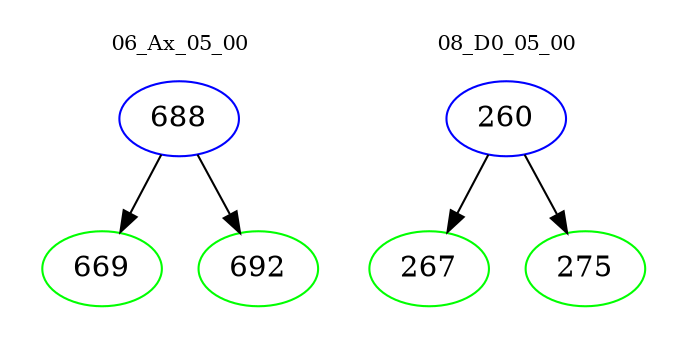digraph{
subgraph cluster_0 {
color = white
label = "06_Ax_05_00";
fontsize=10;
T0_688 [label="688", color="blue"]
T0_688 -> T0_669 [color="black"]
T0_669 [label="669", color="green"]
T0_688 -> T0_692 [color="black"]
T0_692 [label="692", color="green"]
}
subgraph cluster_1 {
color = white
label = "08_D0_05_00";
fontsize=10;
T1_260 [label="260", color="blue"]
T1_260 -> T1_267 [color="black"]
T1_267 [label="267", color="green"]
T1_260 -> T1_275 [color="black"]
T1_275 [label="275", color="green"]
}
}
